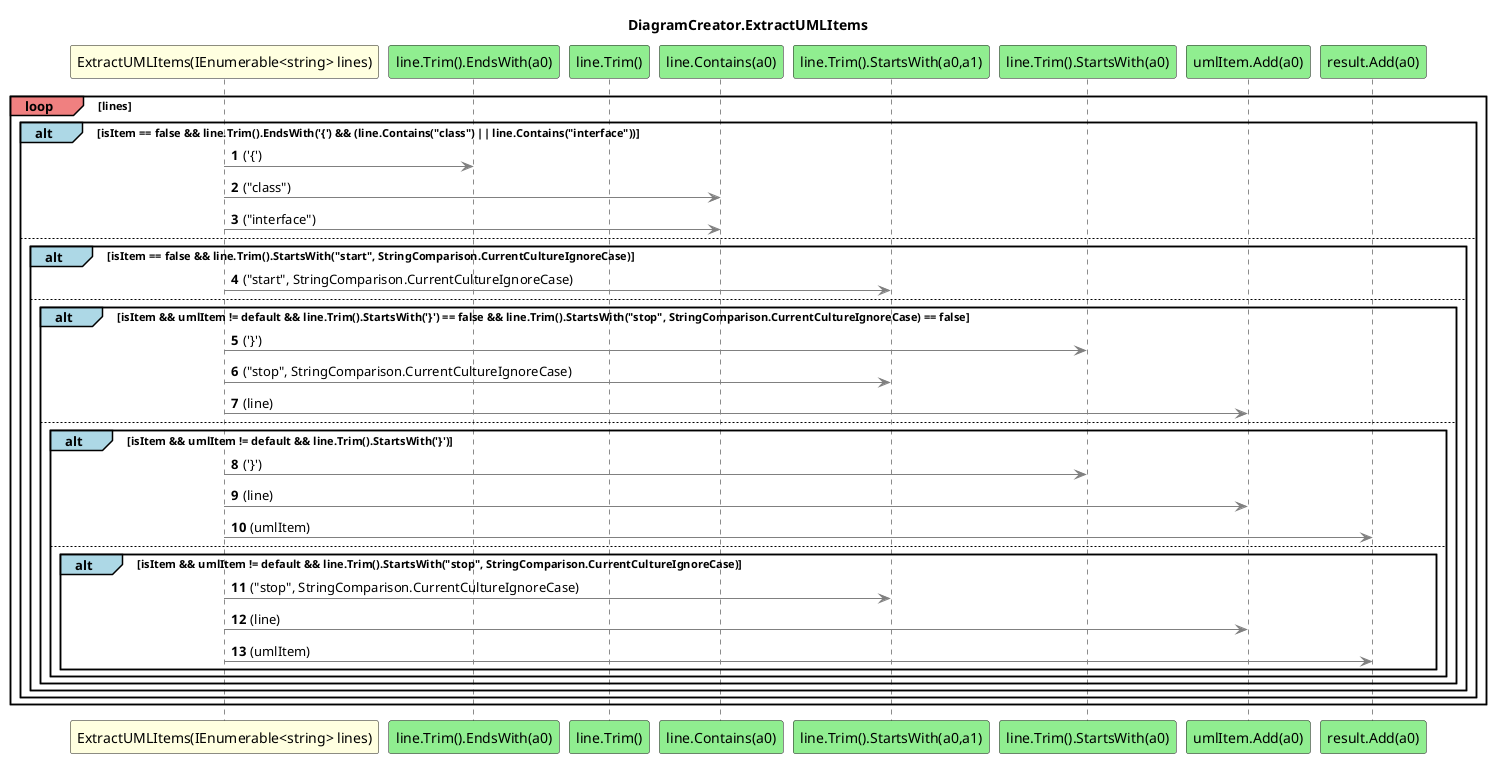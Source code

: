 @startuml DiagramCreator.ExtractUMLItems
title DiagramCreator.ExtractUMLItems
participant "ExtractUMLItems(IEnumerable<string> lines)" as ExtractUMLItems_p0 #LightYellow
participant "line.Trim().EndsWith(a0)" as line_Trim_EndsWith_a0 #LightGreen
participant "line.Trim()" as line_Trim #LightGreen
participant "line.Contains(a0)" as line_Contains_a0 #LightGreen
participant "line.Trim().StartsWith(a0,a1)" as line_Trim_StartsWith_a0_a1 #LightGreen
participant "line.Trim().StartsWith(a0)" as line_Trim_StartsWith_a0 #LightGreen
participant "umlItem.Add(a0)" as umlItem_Add_a0 #LightGreen
participant "result.Add(a0)" as result_Add_a0 #LightGreen
autonumber
loop#LightCoral lines
 alt#LightBlue isItem == false && line.Trim().EndsWith('{') && (line.Contains("class") || line.Contains("interface"))
 ExtractUMLItems_p0 -[#grey]> line_Trim_EndsWith_a0 : ('{')
 ExtractUMLItems_p0 -[#grey]> line_Contains_a0 : ("class")
 ExtractUMLItems_p0 -[#grey]> line_Contains_a0 : ("interface")
 else
 alt#LightBlue isItem == false && line.Trim().StartsWith("start", StringComparison.CurrentCultureIgnoreCase)
 ExtractUMLItems_p0 -[#grey]> line_Trim_StartsWith_a0_a1 : ("start", StringComparison.CurrentCultureIgnoreCase)
 else
 alt#LightBlue isItem && umlItem != default && line.Trim().StartsWith('}') == false && line.Trim().StartsWith("stop", StringComparison.CurrentCultureIgnoreCase) == false
 ExtractUMLItems_p0 -[#grey]> line_Trim_StartsWith_a0 : ('}')
 ExtractUMLItems_p0 -[#grey]> line_Trim_StartsWith_a0_a1 : ("stop", StringComparison.CurrentCultureIgnoreCase)
 ExtractUMLItems_p0 -[#grey]> umlItem_Add_a0 : (line)
 else
 alt#LightBlue isItem && umlItem != default && line.Trim().StartsWith('}')
 ExtractUMLItems_p0 -[#grey]> line_Trim_StartsWith_a0 : ('}')
 ExtractUMLItems_p0 -[#grey]> umlItem_Add_a0 : (line)
 ExtractUMLItems_p0 -[#grey]> result_Add_a0 : (umlItem)
 else
 alt#LightBlue isItem && umlItem != default && line.Trim().StartsWith("stop", StringComparison.CurrentCultureIgnoreCase)
 ExtractUMLItems_p0 -[#grey]> line_Trim_StartsWith_a0_a1 : ("stop", StringComparison.CurrentCultureIgnoreCase)
 ExtractUMLItems_p0 -[#grey]> umlItem_Add_a0 : (line)
 ExtractUMLItems_p0 -[#grey]> result_Add_a0 : (umlItem)
 end
 end
 end
 end
 end
end
@enduml
